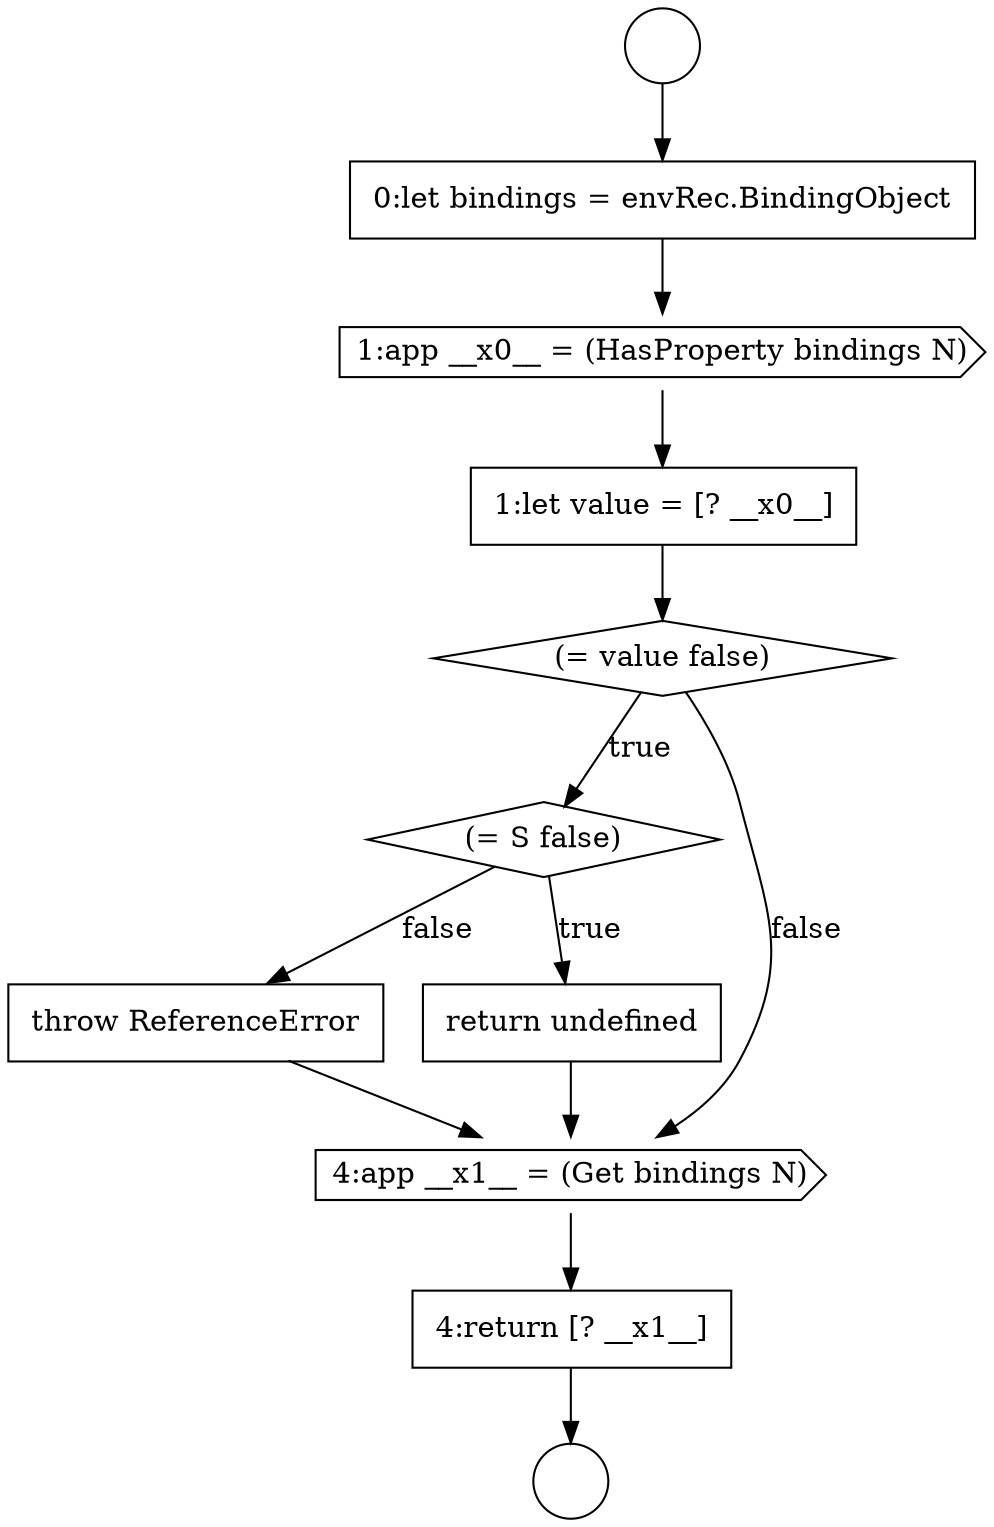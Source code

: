 digraph {
  node1596 [shape=circle label=" " color="black" fillcolor="white" style=filled]
  node1601 [shape=diamond, label=<<font color="black">(= value false)</font>> color="black" fillcolor="white" style=filled]
  node1600 [shape=none, margin=0, label=<<font color="black">
    <table border="0" cellborder="1" cellspacing="0" cellpadding="10">
      <tr><td align="left">1:let value = [? __x0__]</td></tr>
    </table>
  </font>> color="black" fillcolor="white" style=filled]
  node1604 [shape=none, margin=0, label=<<font color="black">
    <table border="0" cellborder="1" cellspacing="0" cellpadding="10">
      <tr><td align="left">throw ReferenceError</td></tr>
    </table>
  </font>> color="black" fillcolor="white" style=filled]
  node1602 [shape=diamond, label=<<font color="black">(= S false)</font>> color="black" fillcolor="white" style=filled]
  node1599 [shape=cds, label=<<font color="black">1:app __x0__ = (HasProperty bindings N)</font>> color="black" fillcolor="white" style=filled]
  node1603 [shape=none, margin=0, label=<<font color="black">
    <table border="0" cellborder="1" cellspacing="0" cellpadding="10">
      <tr><td align="left">return undefined</td></tr>
    </table>
  </font>> color="black" fillcolor="white" style=filled]
  node1597 [shape=circle label=" " color="black" fillcolor="white" style=filled]
  node1606 [shape=none, margin=0, label=<<font color="black">
    <table border="0" cellborder="1" cellspacing="0" cellpadding="10">
      <tr><td align="left">4:return [? __x1__]</td></tr>
    </table>
  </font>> color="black" fillcolor="white" style=filled]
  node1598 [shape=none, margin=0, label=<<font color="black">
    <table border="0" cellborder="1" cellspacing="0" cellpadding="10">
      <tr><td align="left">0:let bindings = envRec.BindingObject</td></tr>
    </table>
  </font>> color="black" fillcolor="white" style=filled]
  node1605 [shape=cds, label=<<font color="black">4:app __x1__ = (Get bindings N)</font>> color="black" fillcolor="white" style=filled]
  node1596 -> node1598 [ color="black"]
  node1606 -> node1597 [ color="black"]
  node1601 -> node1602 [label=<<font color="black">true</font>> color="black"]
  node1601 -> node1605 [label=<<font color="black">false</font>> color="black"]
  node1600 -> node1601 [ color="black"]
  node1599 -> node1600 [ color="black"]
  node1598 -> node1599 [ color="black"]
  node1604 -> node1605 [ color="black"]
  node1602 -> node1603 [label=<<font color="black">true</font>> color="black"]
  node1602 -> node1604 [label=<<font color="black">false</font>> color="black"]
  node1605 -> node1606 [ color="black"]
  node1603 -> node1605 [ color="black"]
}
